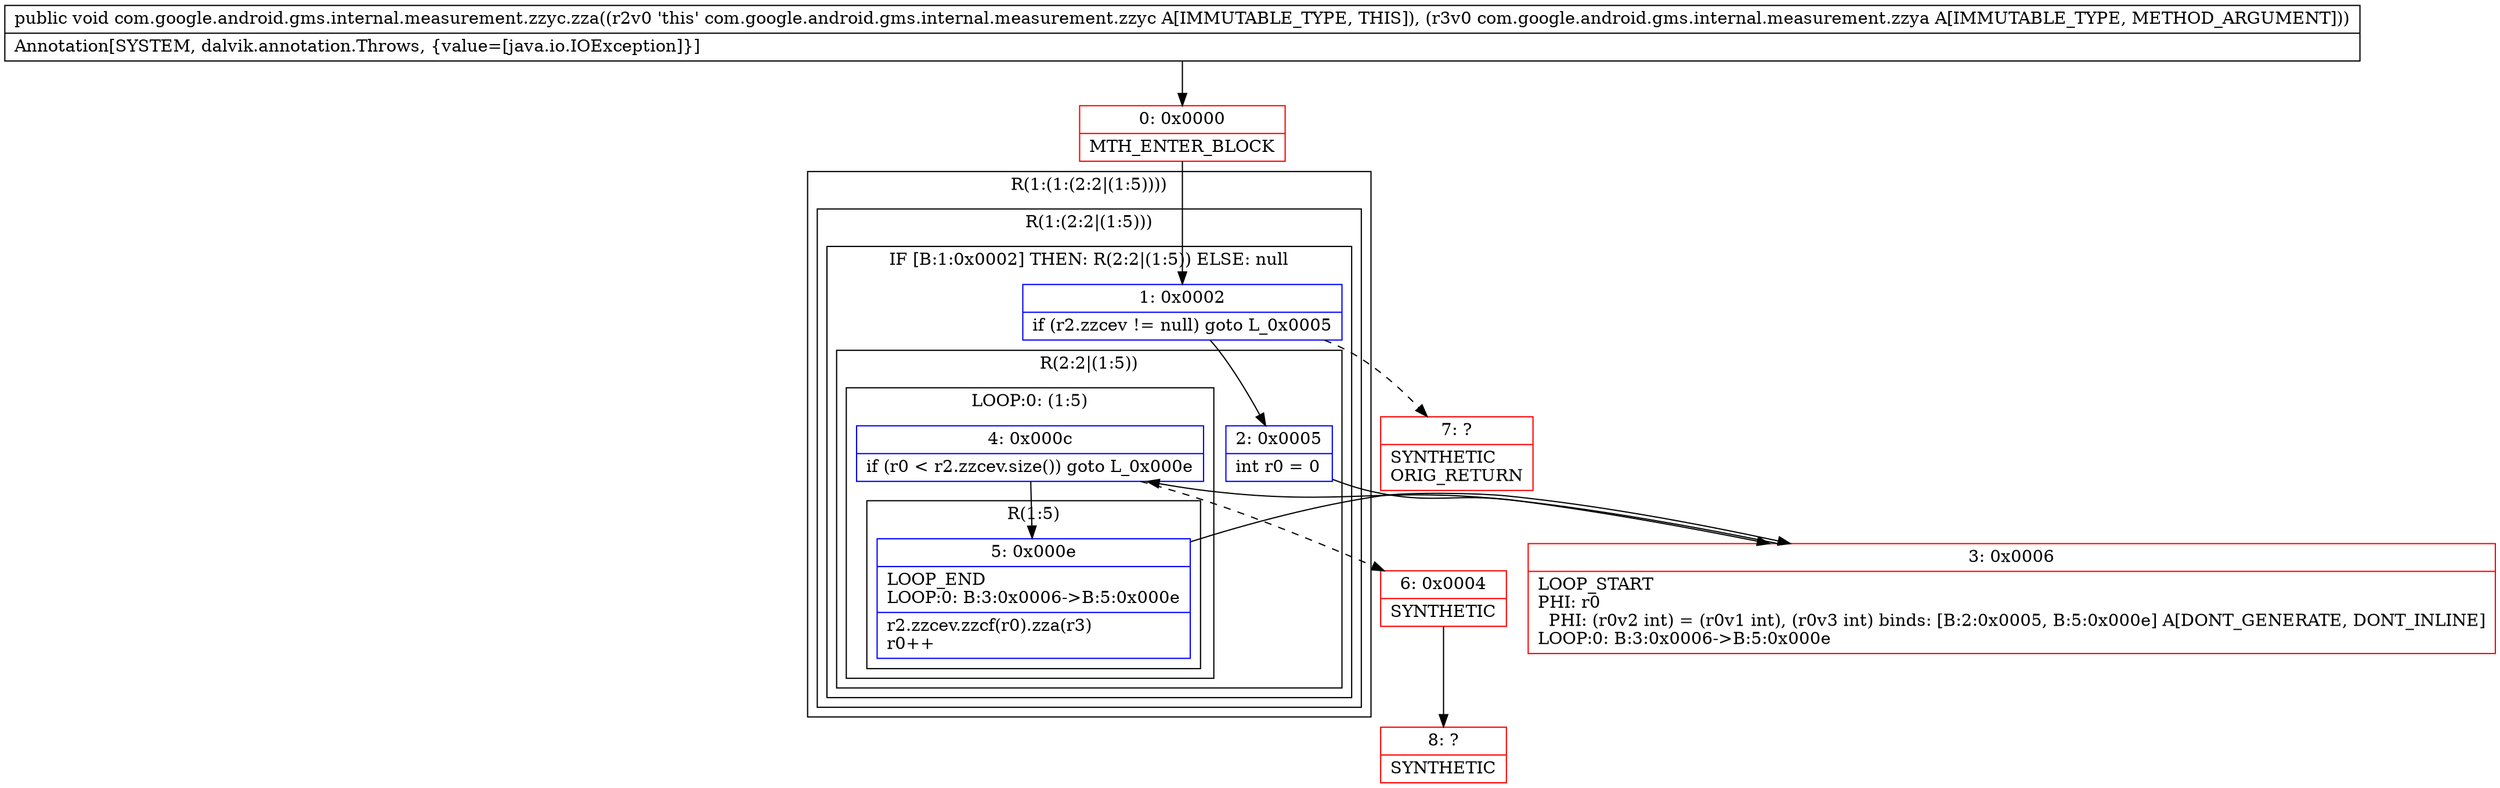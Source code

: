digraph "CFG forcom.google.android.gms.internal.measurement.zzyc.zza(Lcom\/google\/android\/gms\/internal\/measurement\/zzya;)V" {
subgraph cluster_Region_1792516409 {
label = "R(1:(1:(2:2|(1:5))))";
node [shape=record,color=blue];
subgraph cluster_Region_1937948762 {
label = "R(1:(2:2|(1:5)))";
node [shape=record,color=blue];
subgraph cluster_IfRegion_903238731 {
label = "IF [B:1:0x0002] THEN: R(2:2|(1:5)) ELSE: null";
node [shape=record,color=blue];
Node_1 [shape=record,label="{1\:\ 0x0002|if (r2.zzcev != null) goto L_0x0005\l}"];
subgraph cluster_Region_2119855167 {
label = "R(2:2|(1:5))";
node [shape=record,color=blue];
Node_2 [shape=record,label="{2\:\ 0x0005|int r0 = 0\l}"];
subgraph cluster_LoopRegion_145536204 {
label = "LOOP:0: (1:5)";
node [shape=record,color=blue];
Node_4 [shape=record,label="{4\:\ 0x000c|if (r0 \< r2.zzcev.size()) goto L_0x000e\l}"];
subgraph cluster_Region_1061950903 {
label = "R(1:5)";
node [shape=record,color=blue];
Node_5 [shape=record,label="{5\:\ 0x000e|LOOP_END\lLOOP:0: B:3:0x0006\-\>B:5:0x000e\l|r2.zzcev.zzcf(r0).zza(r3)\lr0++\l}"];
}
}
}
}
}
}
Node_0 [shape=record,color=red,label="{0\:\ 0x0000|MTH_ENTER_BLOCK\l}"];
Node_3 [shape=record,color=red,label="{3\:\ 0x0006|LOOP_START\lPHI: r0 \l  PHI: (r0v2 int) = (r0v1 int), (r0v3 int) binds: [B:2:0x0005, B:5:0x000e] A[DONT_GENERATE, DONT_INLINE]\lLOOP:0: B:3:0x0006\-\>B:5:0x000e\l}"];
Node_6 [shape=record,color=red,label="{6\:\ 0x0004|SYNTHETIC\l}"];
Node_7 [shape=record,color=red,label="{7\:\ ?|SYNTHETIC\lORIG_RETURN\l}"];
Node_8 [shape=record,color=red,label="{8\:\ ?|SYNTHETIC\l}"];
MethodNode[shape=record,label="{public void com.google.android.gms.internal.measurement.zzyc.zza((r2v0 'this' com.google.android.gms.internal.measurement.zzyc A[IMMUTABLE_TYPE, THIS]), (r3v0 com.google.android.gms.internal.measurement.zzya A[IMMUTABLE_TYPE, METHOD_ARGUMENT]))  | Annotation[SYSTEM, dalvik.annotation.Throws, \{value=[java.io.IOException]\}]\l}"];
MethodNode -> Node_0;
Node_1 -> Node_2;
Node_1 -> Node_7[style=dashed];
Node_2 -> Node_3;
Node_4 -> Node_5;
Node_4 -> Node_6[style=dashed];
Node_5 -> Node_3;
Node_0 -> Node_1;
Node_3 -> Node_4;
Node_6 -> Node_8;
}


